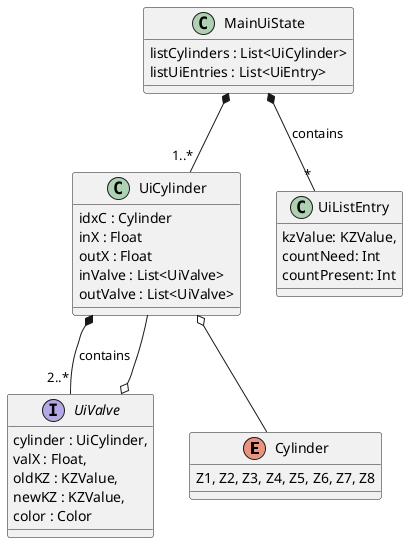 @startuml
'https://plantuml.com/class-diagram

enum Cylinder{
    Z1, Z2, Z3, Z4, Z5, Z6, Z7, Z8
}

interface UiValve{
    cylinder : UiCylinder,
    valX : Float,
    oldKZ : KZValue,
    newKZ : KZValue,
    color : Color
}

class UiCylinder {
    idxC : Cylinder
    inX : Float
    outX : Float
    inValve : List<UiValve>
    outValve : List<UiValve>
}

class UiListEntry {
    kzValue: KZValue,
    countNeed: Int
    countPresent: Int
}

class MainUiState {
    listCylinders : List<UiCylinder>
    listUiEntries : List<UiEntry>
}

UiCylinder  *-- "2..*" UiValve : contains
MainUiState  *-- "1..*" UiCylinder
MainUiState  *-- "*" UiListEntry : contains
UiCylinder o-- Cylinder
UiValve o-- UiCylinder

@enduml
